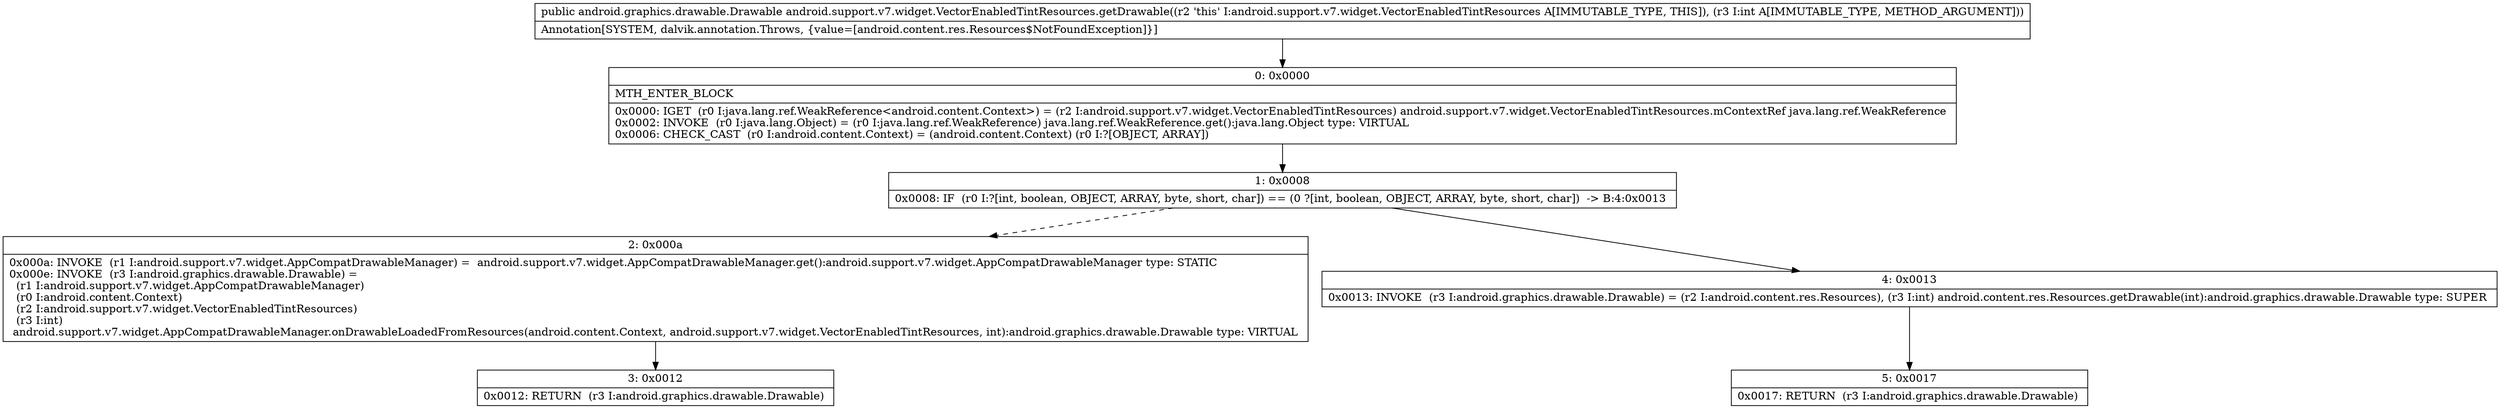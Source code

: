 digraph "CFG forandroid.support.v7.widget.VectorEnabledTintResources.getDrawable(I)Landroid\/graphics\/drawable\/Drawable;" {
Node_0 [shape=record,label="{0\:\ 0x0000|MTH_ENTER_BLOCK\l|0x0000: IGET  (r0 I:java.lang.ref.WeakReference\<android.content.Context\>) = (r2 I:android.support.v7.widget.VectorEnabledTintResources) android.support.v7.widget.VectorEnabledTintResources.mContextRef java.lang.ref.WeakReference \l0x0002: INVOKE  (r0 I:java.lang.Object) = (r0 I:java.lang.ref.WeakReference) java.lang.ref.WeakReference.get():java.lang.Object type: VIRTUAL \l0x0006: CHECK_CAST  (r0 I:android.content.Context) = (android.content.Context) (r0 I:?[OBJECT, ARRAY]) \l}"];
Node_1 [shape=record,label="{1\:\ 0x0008|0x0008: IF  (r0 I:?[int, boolean, OBJECT, ARRAY, byte, short, char]) == (0 ?[int, boolean, OBJECT, ARRAY, byte, short, char])  \-\> B:4:0x0013 \l}"];
Node_2 [shape=record,label="{2\:\ 0x000a|0x000a: INVOKE  (r1 I:android.support.v7.widget.AppCompatDrawableManager) =  android.support.v7.widget.AppCompatDrawableManager.get():android.support.v7.widget.AppCompatDrawableManager type: STATIC \l0x000e: INVOKE  (r3 I:android.graphics.drawable.Drawable) = \l  (r1 I:android.support.v7.widget.AppCompatDrawableManager)\l  (r0 I:android.content.Context)\l  (r2 I:android.support.v7.widget.VectorEnabledTintResources)\l  (r3 I:int)\l android.support.v7.widget.AppCompatDrawableManager.onDrawableLoadedFromResources(android.content.Context, android.support.v7.widget.VectorEnabledTintResources, int):android.graphics.drawable.Drawable type: VIRTUAL \l}"];
Node_3 [shape=record,label="{3\:\ 0x0012|0x0012: RETURN  (r3 I:android.graphics.drawable.Drawable) \l}"];
Node_4 [shape=record,label="{4\:\ 0x0013|0x0013: INVOKE  (r3 I:android.graphics.drawable.Drawable) = (r2 I:android.content.res.Resources), (r3 I:int) android.content.res.Resources.getDrawable(int):android.graphics.drawable.Drawable type: SUPER \l}"];
Node_5 [shape=record,label="{5\:\ 0x0017|0x0017: RETURN  (r3 I:android.graphics.drawable.Drawable) \l}"];
MethodNode[shape=record,label="{public android.graphics.drawable.Drawable android.support.v7.widget.VectorEnabledTintResources.getDrawable((r2 'this' I:android.support.v7.widget.VectorEnabledTintResources A[IMMUTABLE_TYPE, THIS]), (r3 I:int A[IMMUTABLE_TYPE, METHOD_ARGUMENT]))  | Annotation[SYSTEM, dalvik.annotation.Throws, \{value=[android.content.res.Resources$NotFoundException]\}]\l}"];
MethodNode -> Node_0;
Node_0 -> Node_1;
Node_1 -> Node_2[style=dashed];
Node_1 -> Node_4;
Node_2 -> Node_3;
Node_4 -> Node_5;
}

